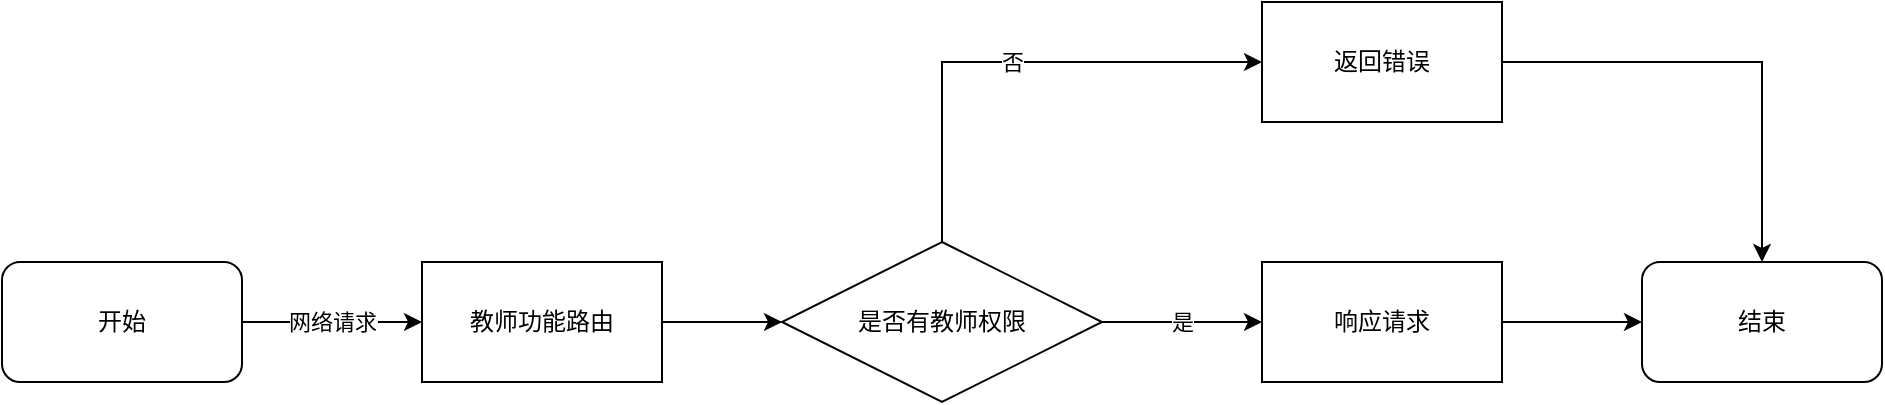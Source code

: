 <mxfile version="21.3.3" type="github">
  <diagram name="第 1 页" id="zd0G-STR5tbT3xPcdGeG">
    <mxGraphModel dx="1050" dy="485" grid="1" gridSize="10" guides="1" tooltips="1" connect="1" arrows="1" fold="1" page="1" pageScale="1" pageWidth="3300" pageHeight="4681" math="0" shadow="0">
      <root>
        <mxCell id="0" />
        <mxCell id="1" parent="0" />
        <mxCell id="v38QHxv8vxU7HFTm4bsL-3" value="网络请求" style="edgeStyle=orthogonalEdgeStyle;rounded=0;orthogonalLoop=1;jettySize=auto;html=1;exitX=1;exitY=0.5;exitDx=0;exitDy=0;entryX=0;entryY=0.5;entryDx=0;entryDy=0;" edge="1" parent="1" source="v38QHxv8vxU7HFTm4bsL-1" target="v38QHxv8vxU7HFTm4bsL-2">
          <mxGeometry relative="1" as="geometry" />
        </mxCell>
        <mxCell id="v38QHxv8vxU7HFTm4bsL-1" value="开始" style="rounded=1;whiteSpace=wrap;html=1;" vertex="1" parent="1">
          <mxGeometry x="40" y="190" width="120" height="60" as="geometry" />
        </mxCell>
        <mxCell id="v38QHxv8vxU7HFTm4bsL-9" style="edgeStyle=orthogonalEdgeStyle;rounded=0;orthogonalLoop=1;jettySize=auto;html=1;exitX=1;exitY=0.5;exitDx=0;exitDy=0;entryX=0;entryY=0.5;entryDx=0;entryDy=0;" edge="1" parent="1" source="v38QHxv8vxU7HFTm4bsL-2" target="v38QHxv8vxU7HFTm4bsL-4">
          <mxGeometry relative="1" as="geometry" />
        </mxCell>
        <mxCell id="v38QHxv8vxU7HFTm4bsL-2" value="教师功能路由" style="rounded=0;whiteSpace=wrap;html=1;" vertex="1" parent="1">
          <mxGeometry x="250" y="190" width="120" height="60" as="geometry" />
        </mxCell>
        <mxCell id="v38QHxv8vxU7HFTm4bsL-8" value="是" style="edgeStyle=orthogonalEdgeStyle;rounded=0;orthogonalLoop=1;jettySize=auto;html=1;exitX=1;exitY=0.5;exitDx=0;exitDy=0;entryX=0;entryY=0.5;entryDx=0;entryDy=0;" edge="1" parent="1" source="v38QHxv8vxU7HFTm4bsL-4" target="v38QHxv8vxU7HFTm4bsL-5">
          <mxGeometry relative="1" as="geometry" />
        </mxCell>
        <mxCell id="v38QHxv8vxU7HFTm4bsL-10" value="否" style="edgeStyle=orthogonalEdgeStyle;rounded=0;orthogonalLoop=1;jettySize=auto;html=1;exitX=0.5;exitY=0;exitDx=0;exitDy=0;entryX=0;entryY=0.5;entryDx=0;entryDy=0;" edge="1" parent="1" source="v38QHxv8vxU7HFTm4bsL-4" target="v38QHxv8vxU7HFTm4bsL-7">
          <mxGeometry relative="1" as="geometry" />
        </mxCell>
        <mxCell id="v38QHxv8vxU7HFTm4bsL-4" value="是否有教师权限" style="rhombus;whiteSpace=wrap;html=1;" vertex="1" parent="1">
          <mxGeometry x="430" y="180" width="160" height="80" as="geometry" />
        </mxCell>
        <mxCell id="v38QHxv8vxU7HFTm4bsL-11" style="edgeStyle=orthogonalEdgeStyle;rounded=0;orthogonalLoop=1;jettySize=auto;html=1;exitX=1;exitY=0.5;exitDx=0;exitDy=0;entryX=0;entryY=0.5;entryDx=0;entryDy=0;" edge="1" parent="1" source="v38QHxv8vxU7HFTm4bsL-5" target="v38QHxv8vxU7HFTm4bsL-6">
          <mxGeometry relative="1" as="geometry" />
        </mxCell>
        <mxCell id="v38QHxv8vxU7HFTm4bsL-5" value="响应请求" style="rounded=0;whiteSpace=wrap;html=1;" vertex="1" parent="1">
          <mxGeometry x="670" y="190" width="120" height="60" as="geometry" />
        </mxCell>
        <mxCell id="v38QHxv8vxU7HFTm4bsL-6" value="结束" style="rounded=1;whiteSpace=wrap;html=1;" vertex="1" parent="1">
          <mxGeometry x="860" y="190" width="120" height="60" as="geometry" />
        </mxCell>
        <mxCell id="v38QHxv8vxU7HFTm4bsL-12" style="edgeStyle=orthogonalEdgeStyle;rounded=0;orthogonalLoop=1;jettySize=auto;html=1;exitX=1;exitY=0.5;exitDx=0;exitDy=0;entryX=0.5;entryY=0;entryDx=0;entryDy=0;" edge="1" parent="1" source="v38QHxv8vxU7HFTm4bsL-7" target="v38QHxv8vxU7HFTm4bsL-6">
          <mxGeometry relative="1" as="geometry" />
        </mxCell>
        <mxCell id="v38QHxv8vxU7HFTm4bsL-7" value="返回错误" style="rounded=0;whiteSpace=wrap;html=1;" vertex="1" parent="1">
          <mxGeometry x="670" y="60" width="120" height="60" as="geometry" />
        </mxCell>
      </root>
    </mxGraphModel>
  </diagram>
</mxfile>
